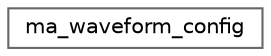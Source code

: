 digraph "Graphical Class Hierarchy"
{
 // LATEX_PDF_SIZE
  bgcolor="transparent";
  edge [fontname=Helvetica,fontsize=10,labelfontname=Helvetica,labelfontsize=10];
  node [fontname=Helvetica,fontsize=10,shape=box,height=0.2,width=0.4];
  rankdir="LR";
  Node0 [id="Node000000",label="ma_waveform_config",height=0.2,width=0.4,color="grey40", fillcolor="white", style="filled",URL="$structma__waveform__config.html",tooltip=" "];
}
